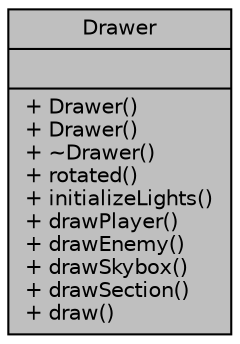 digraph "Drawer"
{
  bgcolor="transparent";
  edge [fontname="Helvetica",fontsize="10",labelfontname="Helvetica",labelfontsize="10"];
  node [fontname="Helvetica",fontsize="10",shape=record];
  Node1 [label="{Drawer\n||+ Drawer()\l+ Drawer()\l+ ~Drawer()\l+ rotated()\l+ initializeLights()\l+ drawPlayer()\l+ drawEnemy()\l+ drawSkybox()\l+ drawSection()\l+ draw()\l}",height=0.2,width=0.4,color="black", fillcolor="grey75", style="filled", fontcolor="black"];
}
